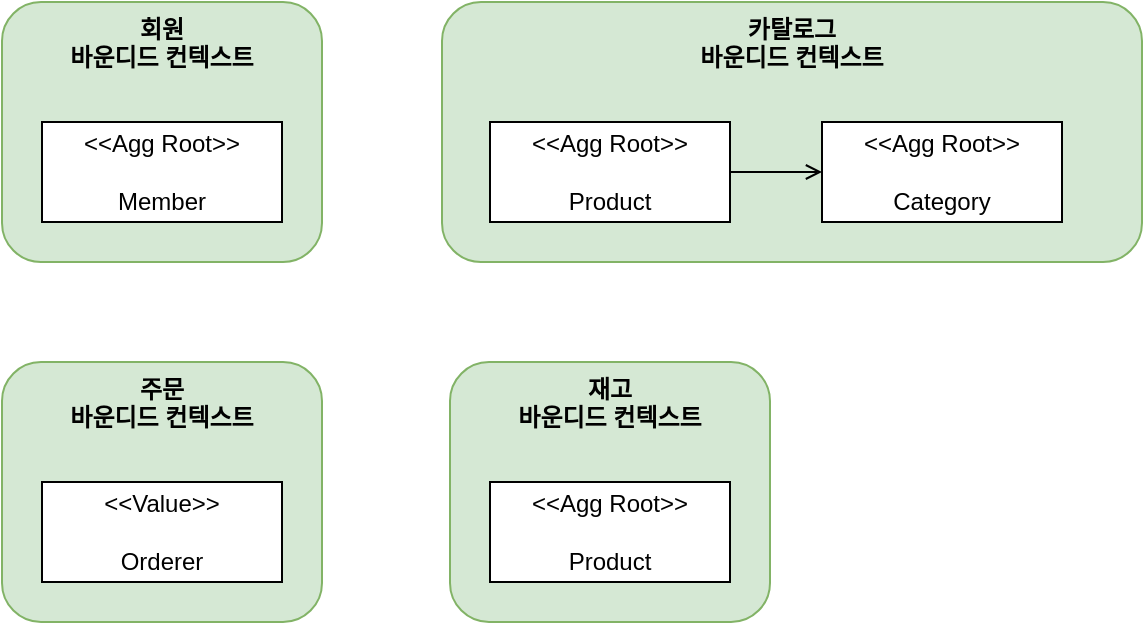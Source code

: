 <mxfile version="24.6.4" type="device">
  <diagram name="페이지-1" id="GAFR-Lo968Fh88JjalAU">
    <mxGraphModel dx="1114" dy="682" grid="1" gridSize="10" guides="1" tooltips="1" connect="1" arrows="1" fold="1" page="1" pageScale="1" pageWidth="827" pageHeight="1169" math="0" shadow="0">
      <root>
        <mxCell id="0" />
        <mxCell id="1" parent="0" />
        <mxCell id="p8QoWxOdtkA00d88RD-k-10" value="&lt;div&gt;재고&lt;/div&gt;&lt;div&gt;바운디드 컨텍스트&lt;/div&gt;" style="rounded=1;whiteSpace=wrap;html=1;verticalAlign=top;fillColor=#d5e8d4;strokeColor=#82b366;fontStyle=1" parent="1" vertex="1">
          <mxGeometry x="274" y="350" width="160" height="130" as="geometry" />
        </mxCell>
        <mxCell id="p8QoWxOdtkA00d88RD-k-8" value="카탈로그&lt;div&gt;바운디드 컨텍스트&lt;/div&gt;" style="rounded=1;whiteSpace=wrap;html=1;verticalAlign=top;fillColor=#d5e8d4;strokeColor=#82b366;fontStyle=1" parent="1" vertex="1">
          <mxGeometry x="270" y="170" width="350" height="130" as="geometry" />
        </mxCell>
        <mxCell id="p8QoWxOdtkA00d88RD-k-7" value="&lt;div&gt;주문&lt;/div&gt;&lt;div&gt;바운디드 컨텍스트&lt;/div&gt;" style="rounded=1;whiteSpace=wrap;html=1;verticalAlign=top;fillColor=#d5e8d4;strokeColor=#82b366;fontStyle=1" parent="1" vertex="1">
          <mxGeometry x="50" y="350" width="160" height="130" as="geometry" />
        </mxCell>
        <mxCell id="p8QoWxOdtkA00d88RD-k-1" value="회원&lt;div&gt;바운디드 컨텍스트&lt;/div&gt;" style="rounded=1;whiteSpace=wrap;html=1;verticalAlign=top;fillColor=#d5e8d4;strokeColor=#82b366;fontStyle=1" parent="1" vertex="1">
          <mxGeometry x="50" y="170" width="160" height="130" as="geometry" />
        </mxCell>
        <mxCell id="p8QoWxOdtkA00d88RD-k-2" value="&amp;lt;&amp;lt;Agg Root&amp;gt;&amp;gt;&lt;div&gt;&lt;br&gt;&lt;div&gt;Member&lt;/div&gt;&lt;/div&gt;" style="rounded=0;whiteSpace=wrap;html=1;" parent="1" vertex="1">
          <mxGeometry x="70" y="230" width="120" height="50" as="geometry" />
        </mxCell>
        <mxCell id="p8QoWxOdtkA00d88RD-k-3" value="&amp;lt;&amp;lt;Value&amp;gt;&amp;gt;&lt;div&gt;&lt;br&gt;&lt;div&gt;Orderer&lt;/div&gt;&lt;/div&gt;" style="rounded=0;whiteSpace=wrap;html=1;" parent="1" vertex="1">
          <mxGeometry x="70" y="410" width="120" height="50" as="geometry" />
        </mxCell>
        <mxCell id="p8QoWxOdtkA00d88RD-k-9" style="edgeStyle=orthogonalEdgeStyle;rounded=0;orthogonalLoop=1;jettySize=auto;html=1;endArrow=open;endFill=0;" parent="1" source="p8QoWxOdtkA00d88RD-k-4" target="p8QoWxOdtkA00d88RD-k-5" edge="1">
          <mxGeometry relative="1" as="geometry" />
        </mxCell>
        <mxCell id="p8QoWxOdtkA00d88RD-k-4" value="&amp;lt;&amp;lt;Agg Root&amp;gt;&amp;gt;&lt;div&gt;&lt;br&gt;&lt;div&gt;Product&lt;/div&gt;&lt;/div&gt;" style="rounded=0;whiteSpace=wrap;html=1;" parent="1" vertex="1">
          <mxGeometry x="294" y="230" width="120" height="50" as="geometry" />
        </mxCell>
        <mxCell id="p8QoWxOdtkA00d88RD-k-5" value="&amp;lt;&amp;lt;Agg Root&amp;gt;&amp;gt;&lt;div&gt;&lt;br&gt;&lt;div&gt;Category&lt;/div&gt;&lt;/div&gt;" style="rounded=0;whiteSpace=wrap;html=1;" parent="1" vertex="1">
          <mxGeometry x="460" y="230" width="120" height="50" as="geometry" />
        </mxCell>
        <mxCell id="p8QoWxOdtkA00d88RD-k-6" value="&amp;lt;&amp;lt;Agg Root&amp;gt;&amp;gt;&lt;div&gt;&lt;br&gt;&lt;div&gt;Product&lt;/div&gt;&lt;/div&gt;" style="rounded=0;whiteSpace=wrap;html=1;" parent="1" vertex="1">
          <mxGeometry x="294" y="410" width="120" height="50" as="geometry" />
        </mxCell>
      </root>
    </mxGraphModel>
  </diagram>
</mxfile>
